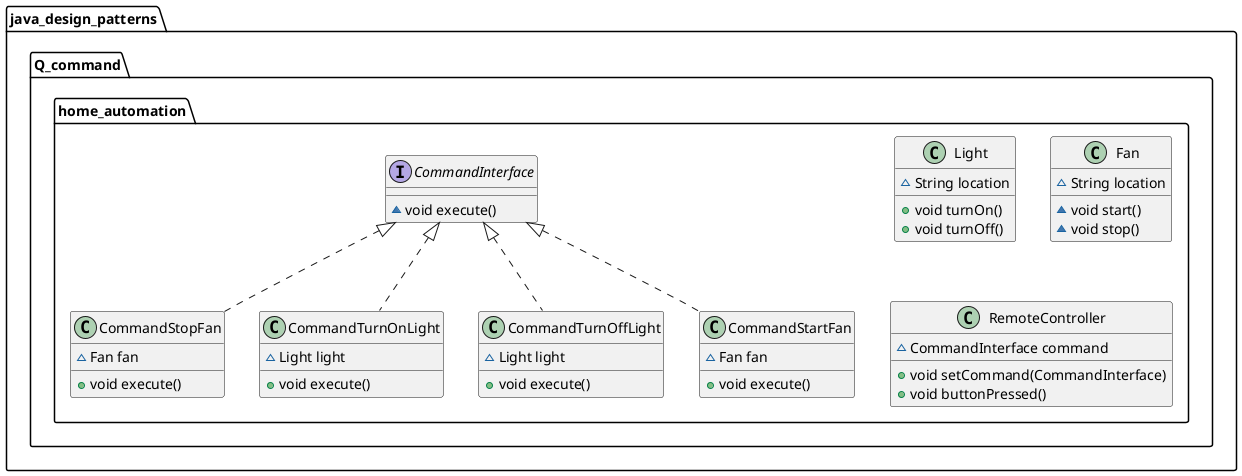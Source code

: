 @startuml
class java_design_patterns.Q_command.home_automation.CommandStopFan {
~ Fan fan
+ void execute()
}
class java_design_patterns.Q_command.home_automation.CommandTurnOnLight {
~ Light light
+ void execute()
}
class java_design_patterns.Q_command.home_automation.Light {
~ String location
+ void turnOn()
+ void turnOff()
}
class java_design_patterns.Q_command.home_automation.Fan {
~ String location
~ void start()
~ void stop()
}
interface java_design_patterns.Q_command.home_automation.CommandInterface {
~ void execute()
}
class java_design_patterns.Q_command.home_automation.RemoteController {
~ CommandInterface command
+ void setCommand(CommandInterface)
+ void buttonPressed()
}
class java_design_patterns.Q_command.home_automation.CommandTurnOffLight {
~ Light light
+ void execute()
}
class java_design_patterns.Q_command.home_automation.CommandStartFan {
~ Fan fan
+ void execute()
}


java_design_patterns.Q_command.home_automation.CommandInterface <|.. java_design_patterns.Q_command.home_automation.CommandStopFan
java_design_patterns.Q_command.home_automation.CommandInterface <|.. java_design_patterns.Q_command.home_automation.CommandTurnOnLight
java_design_patterns.Q_command.home_automation.CommandInterface <|.. java_design_patterns.Q_command.home_automation.CommandTurnOffLight
java_design_patterns.Q_command.home_automation.CommandInterface <|.. java_design_patterns.Q_command.home_automation.CommandStartFan
@enduml